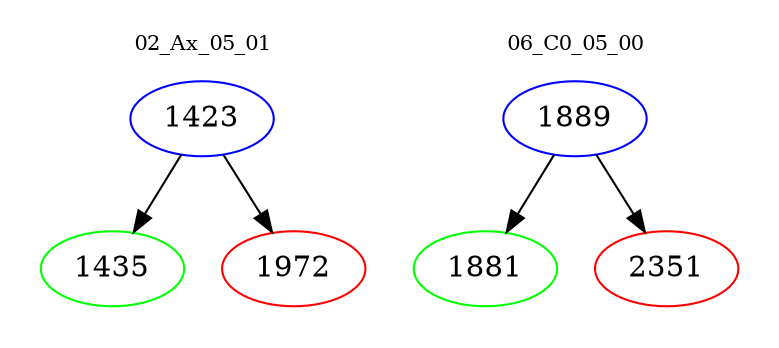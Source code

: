 digraph{
subgraph cluster_0 {
color = white
label = "02_Ax_05_01";
fontsize=10;
T0_1423 [label="1423", color="blue"]
T0_1423 -> T0_1435 [color="black"]
T0_1435 [label="1435", color="green"]
T0_1423 -> T0_1972 [color="black"]
T0_1972 [label="1972", color="red"]
}
subgraph cluster_1 {
color = white
label = "06_C0_05_00";
fontsize=10;
T1_1889 [label="1889", color="blue"]
T1_1889 -> T1_1881 [color="black"]
T1_1881 [label="1881", color="green"]
T1_1889 -> T1_2351 [color="black"]
T1_2351 [label="2351", color="red"]
}
}
